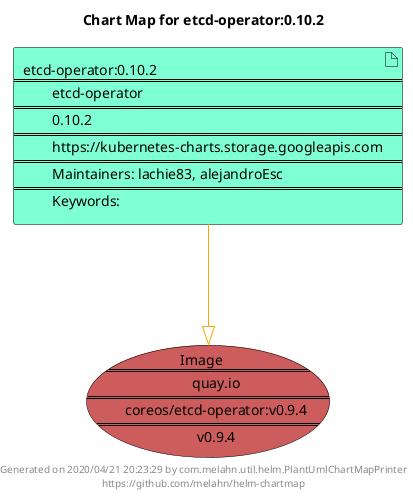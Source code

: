 @startuml
skinparam linetype ortho
skinparam backgroundColor white
skinparam usecaseBorderColor black
skinparam usecaseArrowColor LightSlateGray
skinparam artifactBorderColor black
skinparam artifactArrowColor LightSlateGray

title Chart Map for etcd-operator:0.10.2

'There is one referenced Helm Chart
artifact "etcd-operator:0.10.2\n====\n\tetcd-operator\n====\n\t0.10.2\n====\n\thttps://kubernetes-charts.storage.googleapis.com\n====\n\tMaintainers: lachie83, alejandroEsc\n====\n\tKeywords: " as etcd_operator_0_10_2 #Aquamarine

'There is one referenced Docker Image
usecase "Image\n====\n\tquay.io\n====\n\tcoreos/etcd-operator:v0.9.4\n====\n\tv0.9.4" as quay_io_coreos_etcd_operator_v0_9_4 #IndianRed

'Chart Dependencies
etcd_operator_0_10_2--[#orange]-|>quay_io_coreos_etcd_operator_v0_9_4

center footer Generated on 2020/04/21 20:23:29 by com.melahn.util.helm.PlantUmlChartMapPrinter\nhttps://github.com/melahn/helm-chartmap
@enduml
